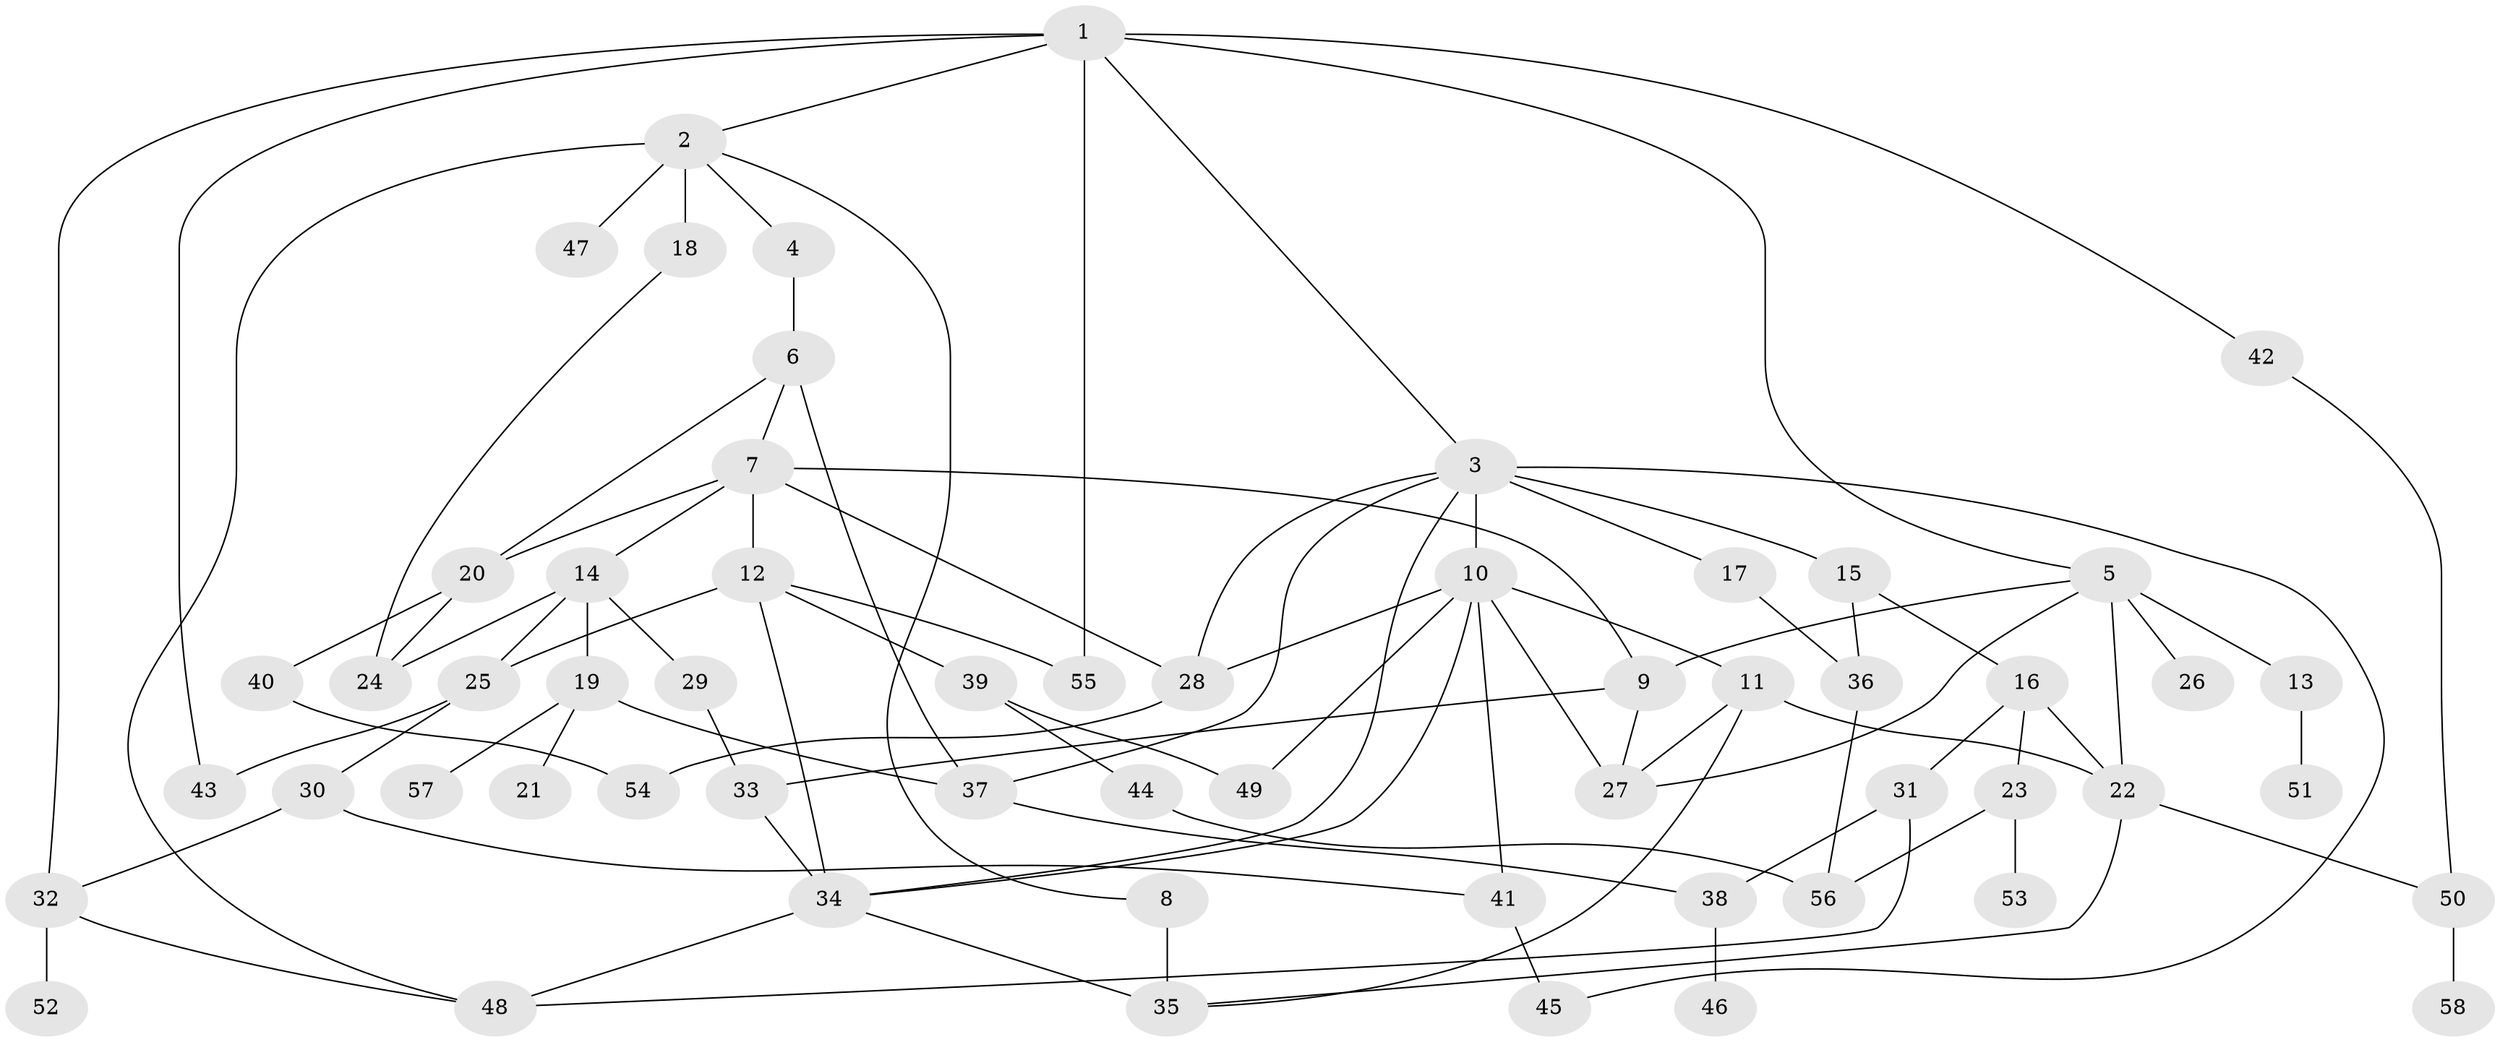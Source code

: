// original degree distribution, {8: 0.013986013986013986, 6: 0.027972027972027972, 5: 0.04895104895104895, 4: 0.13986013986013987, 1: 0.32867132867132864, 7: 0.013986013986013986, 3: 0.13286713286713286, 2: 0.2867132867132867, 9: 0.006993006993006993}
// Generated by graph-tools (version 1.1) at 2025/48/03/04/25 22:48:43]
// undirected, 58 vertices, 93 edges
graph export_dot {
  node [color=gray90,style=filled];
  1;
  2;
  3;
  4;
  5;
  6;
  7;
  8;
  9;
  10;
  11;
  12;
  13;
  14;
  15;
  16;
  17;
  18;
  19;
  20;
  21;
  22;
  23;
  24;
  25;
  26;
  27;
  28;
  29;
  30;
  31;
  32;
  33;
  34;
  35;
  36;
  37;
  38;
  39;
  40;
  41;
  42;
  43;
  44;
  45;
  46;
  47;
  48;
  49;
  50;
  51;
  52;
  53;
  54;
  55;
  56;
  57;
  58;
  1 -- 2 [weight=1.0];
  1 -- 3 [weight=1.0];
  1 -- 5 [weight=1.0];
  1 -- 32 [weight=1.0];
  1 -- 42 [weight=1.0];
  1 -- 43 [weight=1.0];
  1 -- 55 [weight=1.0];
  2 -- 4 [weight=1.0];
  2 -- 8 [weight=1.0];
  2 -- 18 [weight=2.0];
  2 -- 47 [weight=1.0];
  2 -- 48 [weight=1.0];
  3 -- 10 [weight=1.0];
  3 -- 15 [weight=2.0];
  3 -- 17 [weight=1.0];
  3 -- 28 [weight=1.0];
  3 -- 34 [weight=1.0];
  3 -- 37 [weight=1.0];
  3 -- 45 [weight=1.0];
  4 -- 6 [weight=1.0];
  5 -- 9 [weight=1.0];
  5 -- 13 [weight=2.0];
  5 -- 22 [weight=1.0];
  5 -- 26 [weight=1.0];
  5 -- 27 [weight=1.0];
  6 -- 7 [weight=1.0];
  6 -- 20 [weight=1.0];
  6 -- 37 [weight=2.0];
  7 -- 9 [weight=1.0];
  7 -- 12 [weight=1.0];
  7 -- 14 [weight=1.0];
  7 -- 20 [weight=1.0];
  7 -- 28 [weight=1.0];
  8 -- 35 [weight=2.0];
  9 -- 27 [weight=1.0];
  9 -- 33 [weight=1.0];
  10 -- 11 [weight=1.0];
  10 -- 27 [weight=1.0];
  10 -- 28 [weight=1.0];
  10 -- 34 [weight=1.0];
  10 -- 41 [weight=1.0];
  10 -- 49 [weight=1.0];
  11 -- 22 [weight=1.0];
  11 -- 27 [weight=2.0];
  11 -- 35 [weight=1.0];
  12 -- 25 [weight=1.0];
  12 -- 34 [weight=2.0];
  12 -- 39 [weight=2.0];
  12 -- 55 [weight=1.0];
  13 -- 51 [weight=1.0];
  14 -- 19 [weight=2.0];
  14 -- 24 [weight=1.0];
  14 -- 25 [weight=1.0];
  14 -- 29 [weight=2.0];
  15 -- 16 [weight=1.0];
  15 -- 36 [weight=1.0];
  16 -- 22 [weight=1.0];
  16 -- 23 [weight=1.0];
  16 -- 31 [weight=1.0];
  17 -- 36 [weight=1.0];
  18 -- 24 [weight=1.0];
  19 -- 21 [weight=1.0];
  19 -- 37 [weight=1.0];
  19 -- 57 [weight=1.0];
  20 -- 24 [weight=1.0];
  20 -- 40 [weight=1.0];
  22 -- 35 [weight=1.0];
  22 -- 50 [weight=2.0];
  23 -- 53 [weight=1.0];
  23 -- 56 [weight=1.0];
  25 -- 30 [weight=1.0];
  25 -- 43 [weight=1.0];
  28 -- 54 [weight=1.0];
  29 -- 33 [weight=1.0];
  30 -- 32 [weight=1.0];
  30 -- 41 [weight=1.0];
  31 -- 38 [weight=1.0];
  31 -- 48 [weight=1.0];
  32 -- 48 [weight=1.0];
  32 -- 52 [weight=1.0];
  33 -- 34 [weight=1.0];
  34 -- 35 [weight=1.0];
  34 -- 48 [weight=1.0];
  36 -- 56 [weight=1.0];
  37 -- 38 [weight=1.0];
  38 -- 46 [weight=1.0];
  39 -- 44 [weight=1.0];
  39 -- 49 [weight=1.0];
  40 -- 54 [weight=1.0];
  41 -- 45 [weight=1.0];
  42 -- 50 [weight=1.0];
  44 -- 56 [weight=2.0];
  50 -- 58 [weight=1.0];
}
